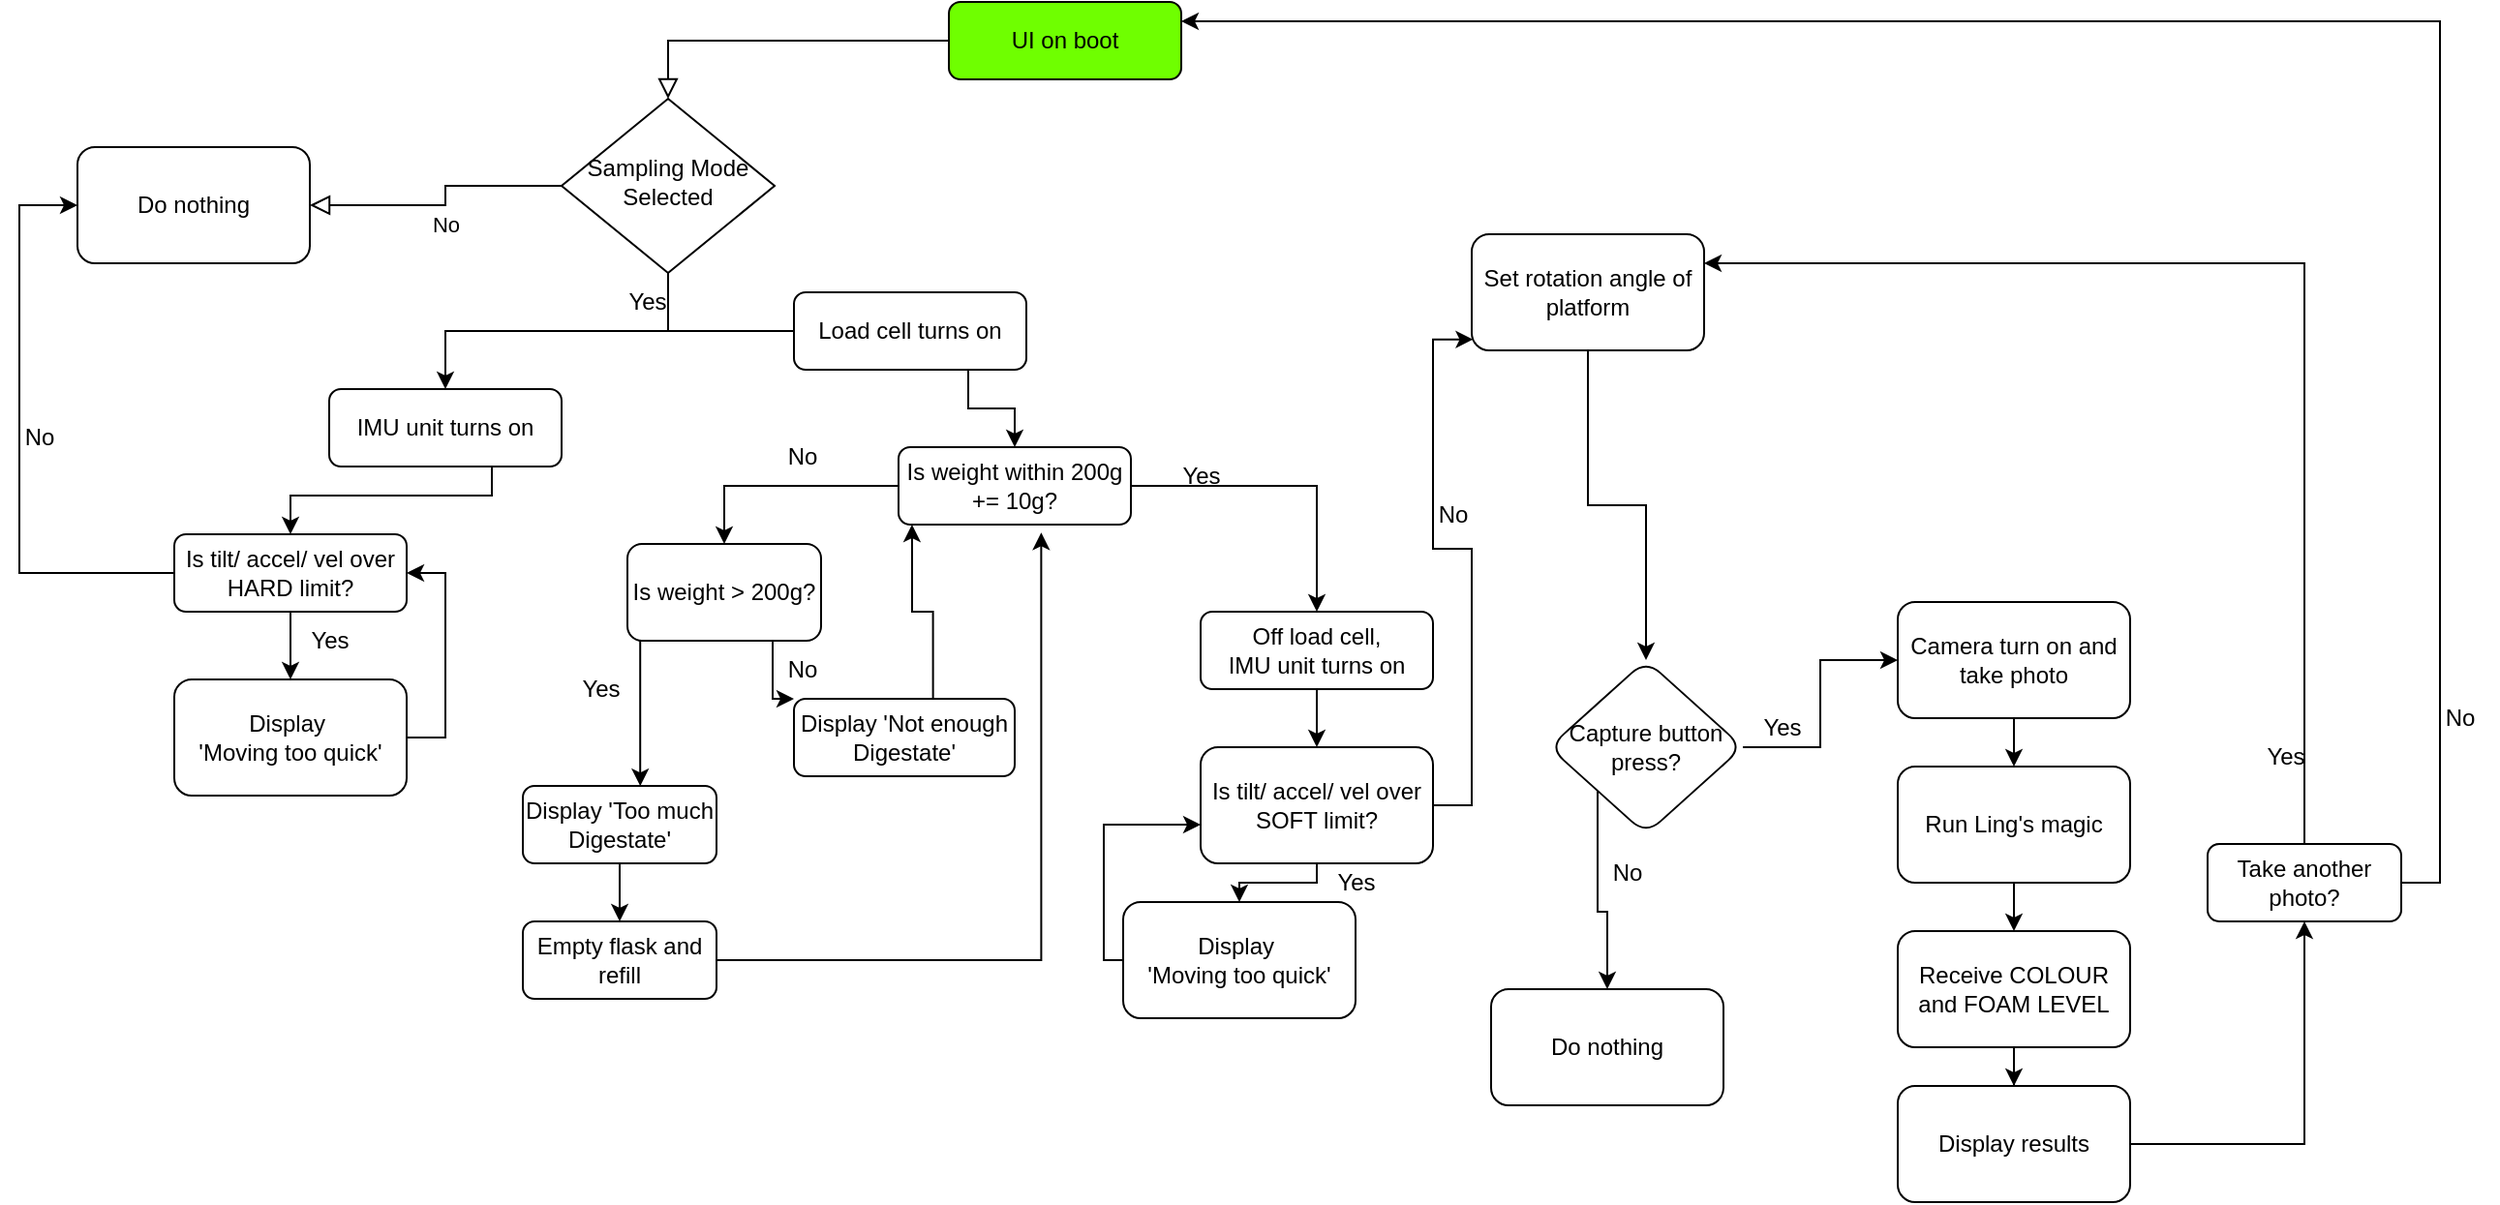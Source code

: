 <mxfile version="20.3.3" type="device"><diagram id="C5RBs43oDa-KdzZeNtuy" name="Page-1"><mxGraphModel dx="2030" dy="1123" grid="1" gridSize="10" guides="1" tooltips="1" connect="1" arrows="1" fold="1" page="1" pageScale="1" pageWidth="827" pageHeight="1169" math="0" shadow="0"><root><mxCell id="WIyWlLk6GJQsqaUBKTNV-0"/><mxCell id="WIyWlLk6GJQsqaUBKTNV-1" parent="WIyWlLk6GJQsqaUBKTNV-0"/><mxCell id="WIyWlLk6GJQsqaUBKTNV-2" value="" style="rounded=0;html=1;jettySize=auto;orthogonalLoop=1;fontSize=11;endArrow=block;endFill=0;endSize=8;strokeWidth=1;shadow=0;labelBackgroundColor=none;edgeStyle=orthogonalEdgeStyle;" parent="WIyWlLk6GJQsqaUBKTNV-1" source="WIyWlLk6GJQsqaUBKTNV-3" target="WIyWlLk6GJQsqaUBKTNV-6" edge="1"><mxGeometry relative="1" as="geometry"/></mxCell><mxCell id="WIyWlLk6GJQsqaUBKTNV-3" value="UI on boot" style="rounded=1;whiteSpace=wrap;html=1;fontSize=12;glass=0;strokeWidth=1;shadow=0;fillColor=#6FFF00;" parent="WIyWlLk6GJQsqaUBKTNV-1" vertex="1"><mxGeometry x="650" y="90" width="120" height="40" as="geometry"/></mxCell><mxCell id="WIyWlLk6GJQsqaUBKTNV-5" value="No" style="edgeStyle=orthogonalEdgeStyle;rounded=0;html=1;jettySize=auto;orthogonalLoop=1;fontSize=11;endArrow=block;endFill=0;endSize=8;strokeWidth=1;shadow=0;labelBackgroundColor=none;entryX=1;entryY=0.5;entryDx=0;entryDy=0;" parent="WIyWlLk6GJQsqaUBKTNV-1" source="WIyWlLk6GJQsqaUBKTNV-6" target="CLaUOM5KJfuJTvxzWpVy-11" edge="1"><mxGeometry y="10" relative="1" as="geometry"><mxPoint as="offset"/><Array as="points"><mxPoint x="390" y="185"/><mxPoint x="390" y="195"/></Array><mxPoint x="350" y="260" as="targetPoint"/></mxGeometry></mxCell><mxCell id="CLaUOM5KJfuJTvxzWpVy-12" style="edgeStyle=orthogonalEdgeStyle;rounded=0;orthogonalLoop=1;jettySize=auto;html=1;" edge="1" parent="WIyWlLk6GJQsqaUBKTNV-1" source="WIyWlLk6GJQsqaUBKTNV-6" target="WIyWlLk6GJQsqaUBKTNV-7"><mxGeometry relative="1" as="geometry"/></mxCell><mxCell id="WIyWlLk6GJQsqaUBKTNV-6" value="Sampling Mode Selected" style="rhombus;whiteSpace=wrap;html=1;shadow=0;fontFamily=Helvetica;fontSize=12;align=center;strokeWidth=1;spacing=6;spacingTop=-4;" parent="WIyWlLk6GJQsqaUBKTNV-1" vertex="1"><mxGeometry x="450" y="140" width="110" height="90" as="geometry"/></mxCell><mxCell id="VFZt3qEP5rl9xNziF2kw-1" value="" style="edgeStyle=orthogonalEdgeStyle;rounded=0;orthogonalLoop=1;jettySize=auto;html=1;" parent="WIyWlLk6GJQsqaUBKTNV-1" source="WIyWlLk6GJQsqaUBKTNV-7" target="VFZt3qEP5rl9xNziF2kw-0" edge="1"><mxGeometry relative="1" as="geometry"><Array as="points"><mxPoint x="414" y="345"/><mxPoint x="310" y="345"/></Array></mxGeometry></mxCell><mxCell id="VFZt3qEP5rl9xNziF2kw-7" value="" style="edgeStyle=orthogonalEdgeStyle;rounded=0;orthogonalLoop=1;jettySize=auto;html=1;" parent="WIyWlLk6GJQsqaUBKTNV-1" source="VFZt3qEP5rl9xNziF2kw-0" target="VFZt3qEP5rl9xNziF2kw-3" edge="1"><mxGeometry relative="1" as="geometry"/></mxCell><mxCell id="CLaUOM5KJfuJTvxzWpVy-13" style="edgeStyle=orthogonalEdgeStyle;rounded=0;orthogonalLoop=1;jettySize=auto;html=1;" edge="1" parent="WIyWlLk6GJQsqaUBKTNV-1" source="VFZt3qEP5rl9xNziF2kw-0" target="CLaUOM5KJfuJTvxzWpVy-11"><mxGeometry relative="1" as="geometry"><mxPoint x="170" y="200" as="targetPoint"/><Array as="points"><mxPoint x="170" y="385"/><mxPoint x="170" y="195"/></Array></mxGeometry></mxCell><mxCell id="VFZt3qEP5rl9xNziF2kw-0" value="Is tilt/ accel/ vel over HARD limit?" style="rounded=1;whiteSpace=wrap;html=1;fontSize=12;glass=0;strokeWidth=1;shadow=0;" parent="WIyWlLk6GJQsqaUBKTNV-1" vertex="1"><mxGeometry x="250" y="365" width="120" height="40" as="geometry"/></mxCell><mxCell id="CLaUOM5KJfuJTvxzWpVy-40" style="edgeStyle=orthogonalEdgeStyle;rounded=0;orthogonalLoop=1;jettySize=auto;html=1;entryX=1;entryY=0.5;entryDx=0;entryDy=0;" edge="1" parent="WIyWlLk6GJQsqaUBKTNV-1" source="VFZt3qEP5rl9xNziF2kw-3" target="VFZt3qEP5rl9xNziF2kw-0"><mxGeometry relative="1" as="geometry"><mxPoint x="390" y="380" as="targetPoint"/><Array as="points"><mxPoint x="390" y="470"/><mxPoint x="390" y="385"/></Array></mxGeometry></mxCell><mxCell id="VFZt3qEP5rl9xNziF2kw-3" value="Display&amp;nbsp;&lt;br&gt;'Moving too quick'" style="whiteSpace=wrap;html=1;rounded=1;glass=0;strokeWidth=1;shadow=0;" parent="WIyWlLk6GJQsqaUBKTNV-1" vertex="1"><mxGeometry x="250" y="440" width="120" height="60" as="geometry"/></mxCell><mxCell id="VFZt3qEP5rl9xNziF2kw-5" value="Yes" style="text;html=1;align=center;verticalAlign=middle;resizable=0;points=[];autosize=1;strokeColor=none;fillColor=none;" parent="WIyWlLk6GJQsqaUBKTNV-1" vertex="1"><mxGeometry x="474" y="230" width="40" height="30" as="geometry"/></mxCell><mxCell id="CLaUOM5KJfuJTvxzWpVy-16" style="edgeStyle=orthogonalEdgeStyle;rounded=0;orthogonalLoop=1;jettySize=auto;html=1;exitX=0.75;exitY=1;exitDx=0;exitDy=0;" edge="1" parent="WIyWlLk6GJQsqaUBKTNV-1" source="VFZt3qEP5rl9xNziF2kw-11" target="VFZt3qEP5rl9xNziF2kw-20"><mxGeometry relative="1" as="geometry"/></mxCell><mxCell id="VFZt3qEP5rl9xNziF2kw-11" value="Load cell turns on" style="rounded=1;whiteSpace=wrap;html=1;fontSize=12;glass=0;strokeWidth=1;shadow=0;" parent="WIyWlLk6GJQsqaUBKTNV-1" vertex="1"><mxGeometry x="570" y="240" width="120" height="40" as="geometry"/></mxCell><mxCell id="VFZt3qEP5rl9xNziF2kw-27" value="" style="edgeStyle=orthogonalEdgeStyle;rounded=0;orthogonalLoop=1;jettySize=auto;html=1;" parent="WIyWlLk6GJQsqaUBKTNV-1" source="VFZt3qEP5rl9xNziF2kw-17" target="VFZt3qEP5rl9xNziF2kw-26" edge="1"><mxGeometry relative="1" as="geometry"/></mxCell><mxCell id="VFZt3qEP5rl9xNziF2kw-17" value="Off load cell,&lt;br&gt;IMU unit turns on" style="rounded=1;whiteSpace=wrap;html=1;fontSize=12;glass=0;strokeWidth=1;shadow=0;" parent="WIyWlLk6GJQsqaUBKTNV-1" vertex="1"><mxGeometry x="780" y="405" width="120" height="40" as="geometry"/></mxCell><mxCell id="CLaUOM5KJfuJTvxzWpVy-21" style="edgeStyle=orthogonalEdgeStyle;rounded=0;orthogonalLoop=1;jettySize=auto;html=1;entryX=0.5;entryY=0;entryDx=0;entryDy=0;" edge="1" parent="WIyWlLk6GJQsqaUBKTNV-1" source="VFZt3qEP5rl9xNziF2kw-20" target="CLaUOM5KJfuJTvxzWpVy-0"><mxGeometry relative="1" as="geometry"/></mxCell><mxCell id="CLaUOM5KJfuJTvxzWpVy-23" style="edgeStyle=orthogonalEdgeStyle;rounded=0;orthogonalLoop=1;jettySize=auto;html=1;" edge="1" parent="WIyWlLk6GJQsqaUBKTNV-1" source="VFZt3qEP5rl9xNziF2kw-20" target="VFZt3qEP5rl9xNziF2kw-17"><mxGeometry relative="1" as="geometry"/></mxCell><mxCell id="VFZt3qEP5rl9xNziF2kw-20" value="Is weight within 200g += 10g?" style="rounded=1;whiteSpace=wrap;html=1;fontSize=12;glass=0;strokeWidth=1;shadow=0;" parent="WIyWlLk6GJQsqaUBKTNV-1" vertex="1"><mxGeometry x="624" y="320" width="120" height="40" as="geometry"/></mxCell><mxCell id="VFZt3qEP5rl9xNziF2kw-22" value="Yes" style="text;html=1;align=center;verticalAlign=middle;resizable=0;points=[];autosize=1;strokeColor=none;fillColor=none;" parent="WIyWlLk6GJQsqaUBKTNV-1" vertex="1"><mxGeometry x="760" y="320" width="40" height="30" as="geometry"/></mxCell><mxCell id="CLaUOM5KJfuJTvxzWpVy-44" style="edgeStyle=orthogonalEdgeStyle;rounded=0;orthogonalLoop=1;jettySize=auto;html=1;entryX=0.5;entryY=0;entryDx=0;entryDy=0;" edge="1" parent="WIyWlLk6GJQsqaUBKTNV-1" source="VFZt3qEP5rl9xNziF2kw-23" target="CLaUOM5KJfuJTvxzWpVy-43"><mxGeometry relative="1" as="geometry"/></mxCell><mxCell id="VFZt3qEP5rl9xNziF2kw-23" value="Display 'Too much Digestate'" style="rounded=1;whiteSpace=wrap;html=1;fontSize=12;glass=0;strokeWidth=1;shadow=0;" parent="WIyWlLk6GJQsqaUBKTNV-1" vertex="1"><mxGeometry x="430" y="495" width="100" height="40" as="geometry"/></mxCell><mxCell id="VFZt3qEP5rl9xNziF2kw-25" value="No" style="text;html=1;align=center;verticalAlign=middle;resizable=0;points=[];autosize=1;strokeColor=none;fillColor=none;" parent="WIyWlLk6GJQsqaUBKTNV-1" vertex="1"><mxGeometry x="554" y="310" width="40" height="30" as="geometry"/></mxCell><mxCell id="CLaUOM5KJfuJTvxzWpVy-31" style="edgeStyle=orthogonalEdgeStyle;rounded=0;orthogonalLoop=1;jettySize=auto;html=1;exitX=0.5;exitY=1;exitDx=0;exitDy=0;entryX=0.5;entryY=0;entryDx=0;entryDy=0;" edge="1" parent="WIyWlLk6GJQsqaUBKTNV-1" source="VFZt3qEP5rl9xNziF2kw-26" target="VFZt3qEP5rl9xNziF2kw-28"><mxGeometry relative="1" as="geometry"><Array as="points"><mxPoint x="840" y="545"/><mxPoint x="800" y="545"/></Array></mxGeometry></mxCell><mxCell id="CLaUOM5KJfuJTvxzWpVy-37" style="edgeStyle=orthogonalEdgeStyle;rounded=0;orthogonalLoop=1;jettySize=auto;html=1;entryX=0.006;entryY=0.906;entryDx=0;entryDy=0;entryPerimeter=0;" edge="1" parent="WIyWlLk6GJQsqaUBKTNV-1" source="VFZt3qEP5rl9xNziF2kw-26" target="CLaUOM5KJfuJTvxzWpVy-34"><mxGeometry relative="1" as="geometry"/></mxCell><mxCell id="VFZt3qEP5rl9xNziF2kw-26" value="Is tilt/ accel/ vel over SOFT limit?" style="whiteSpace=wrap;html=1;rounded=1;glass=0;strokeWidth=1;shadow=0;" parent="WIyWlLk6GJQsqaUBKTNV-1" vertex="1"><mxGeometry x="780" y="475" width="120" height="60" as="geometry"/></mxCell><mxCell id="CLaUOM5KJfuJTvxzWpVy-39" style="edgeStyle=orthogonalEdgeStyle;rounded=0;orthogonalLoop=1;jettySize=auto;html=1;entryX=0;entryY=0.667;entryDx=0;entryDy=0;entryPerimeter=0;" edge="1" parent="WIyWlLk6GJQsqaUBKTNV-1" source="VFZt3qEP5rl9xNziF2kw-28" target="VFZt3qEP5rl9xNziF2kw-26"><mxGeometry relative="1" as="geometry"><mxPoint x="730" y="515" as="targetPoint"/><Array as="points"><mxPoint x="730" y="585"/><mxPoint x="730" y="515"/></Array></mxGeometry></mxCell><mxCell id="VFZt3qEP5rl9xNziF2kw-28" value="Display&amp;nbsp;&lt;br&gt;'Moving too quick'" style="whiteSpace=wrap;html=1;rounded=1;glass=0;strokeWidth=1;shadow=0;fontStyle=0" parent="WIyWlLk6GJQsqaUBKTNV-1" vertex="1"><mxGeometry x="740" y="555" width="120" height="60" as="geometry"/></mxCell><mxCell id="VFZt3qEP5rl9xNziF2kw-30" value="Yes" style="text;html=1;align=center;verticalAlign=middle;resizable=0;points=[];autosize=1;strokeColor=none;fillColor=none;" parent="WIyWlLk6GJQsqaUBKTNV-1" vertex="1"><mxGeometry x="840" y="530" width="40" height="30" as="geometry"/></mxCell><mxCell id="VFZt3qEP5rl9xNziF2kw-34" value="" style="edgeStyle=orthogonalEdgeStyle;rounded=0;orthogonalLoop=1;jettySize=auto;html=1;" parent="WIyWlLk6GJQsqaUBKTNV-1" source="VFZt3qEP5rl9xNziF2kw-31" target="VFZt3qEP5rl9xNziF2kw-33" edge="1"><mxGeometry relative="1" as="geometry"/></mxCell><mxCell id="VFZt3qEP5rl9xNziF2kw-31" value="Camera turn on and take photo" style="rounded=1;whiteSpace=wrap;html=1;glass=0;strokeWidth=1;shadow=0;" parent="WIyWlLk6GJQsqaUBKTNV-1" vertex="1"><mxGeometry x="1140" y="400" width="120" height="60" as="geometry"/></mxCell><mxCell id="VFZt3qEP5rl9xNziF2kw-36" value="" style="edgeStyle=orthogonalEdgeStyle;rounded=0;orthogonalLoop=1;jettySize=auto;html=1;" parent="WIyWlLk6GJQsqaUBKTNV-1" source="VFZt3qEP5rl9xNziF2kw-33" target="VFZt3qEP5rl9xNziF2kw-35" edge="1"><mxGeometry relative="1" as="geometry"/></mxCell><mxCell id="VFZt3qEP5rl9xNziF2kw-33" value="Run Ling's magic" style="rounded=1;whiteSpace=wrap;html=1;glass=0;strokeWidth=1;shadow=0;" parent="WIyWlLk6GJQsqaUBKTNV-1" vertex="1"><mxGeometry x="1140" y="485" width="120" height="60" as="geometry"/></mxCell><mxCell id="VFZt3qEP5rl9xNziF2kw-48" value="" style="edgeStyle=orthogonalEdgeStyle;rounded=0;orthogonalLoop=1;jettySize=auto;html=1;" parent="WIyWlLk6GJQsqaUBKTNV-1" source="VFZt3qEP5rl9xNziF2kw-35" target="VFZt3qEP5rl9xNziF2kw-47" edge="1"><mxGeometry relative="1" as="geometry"/></mxCell><mxCell id="VFZt3qEP5rl9xNziF2kw-35" value="Receive COLOUR&lt;br&gt;and FOAM LEVEL" style="rounded=1;whiteSpace=wrap;html=1;glass=0;strokeWidth=1;shadow=0;" parent="WIyWlLk6GJQsqaUBKTNV-1" vertex="1"><mxGeometry x="1140" y="570" width="120" height="60" as="geometry"/></mxCell><mxCell id="CLaUOM5KJfuJTvxzWpVy-32" style="edgeStyle=orthogonalEdgeStyle;rounded=0;orthogonalLoop=1;jettySize=auto;html=1;entryX=0;entryY=0.5;entryDx=0;entryDy=0;" edge="1" parent="WIyWlLk6GJQsqaUBKTNV-1" source="VFZt3qEP5rl9xNziF2kw-40" target="VFZt3qEP5rl9xNziF2kw-31"><mxGeometry relative="1" as="geometry"/></mxCell><mxCell id="CLaUOM5KJfuJTvxzWpVy-33" style="edgeStyle=orthogonalEdgeStyle;rounded=0;orthogonalLoop=1;jettySize=auto;html=1;exitX=0;exitY=1;exitDx=0;exitDy=0;" edge="1" parent="WIyWlLk6GJQsqaUBKTNV-1" source="VFZt3qEP5rl9xNziF2kw-40" target="VFZt3qEP5rl9xNziF2kw-43"><mxGeometry relative="1" as="geometry"/></mxCell><mxCell id="VFZt3qEP5rl9xNziF2kw-40" value="Capture button press?" style="rhombus;whiteSpace=wrap;html=1;rounded=1;glass=0;strokeWidth=1;shadow=0;" parent="WIyWlLk6GJQsqaUBKTNV-1" vertex="1"><mxGeometry x="960" y="430" width="100" height="90" as="geometry"/></mxCell><mxCell id="VFZt3qEP5rl9xNziF2kw-43" value="Do nothing" style="rounded=1;whiteSpace=wrap;html=1;glass=0;strokeWidth=1;shadow=0;" parent="WIyWlLk6GJQsqaUBKTNV-1" vertex="1"><mxGeometry x="930" y="600" width="120" height="60" as="geometry"/></mxCell><mxCell id="VFZt3qEP5rl9xNziF2kw-45" value="Yes" style="text;html=1;align=center;verticalAlign=middle;resizable=0;points=[];autosize=1;strokeColor=none;fillColor=none;" parent="WIyWlLk6GJQsqaUBKTNV-1" vertex="1"><mxGeometry x="1060" y="450" width="40" height="30" as="geometry"/></mxCell><mxCell id="CLaUOM5KJfuJTvxzWpVy-51" style="edgeStyle=orthogonalEdgeStyle;rounded=0;orthogonalLoop=1;jettySize=auto;html=1;entryX=0.5;entryY=1;entryDx=0;entryDy=0;" edge="1" parent="WIyWlLk6GJQsqaUBKTNV-1" source="VFZt3qEP5rl9xNziF2kw-47" target="CLaUOM5KJfuJTvxzWpVy-46"><mxGeometry relative="1" as="geometry"><mxPoint x="1390" y="680" as="targetPoint"/></mxGeometry></mxCell><mxCell id="VFZt3qEP5rl9xNziF2kw-47" value="Display results" style="rounded=1;whiteSpace=wrap;html=1;glass=0;strokeWidth=1;shadow=0;" parent="WIyWlLk6GJQsqaUBKTNV-1" vertex="1"><mxGeometry x="1140" y="650" width="120" height="60" as="geometry"/></mxCell><mxCell id="CLaUOM5KJfuJTvxzWpVy-18" style="edgeStyle=orthogonalEdgeStyle;rounded=0;orthogonalLoop=1;jettySize=auto;html=1;entryX=0.606;entryY=0.002;entryDx=0;entryDy=0;entryPerimeter=0;" edge="1" parent="WIyWlLk6GJQsqaUBKTNV-1" source="CLaUOM5KJfuJTvxzWpVy-0" target="VFZt3qEP5rl9xNziF2kw-23"><mxGeometry relative="1" as="geometry"><Array as="points"><mxPoint x="490" y="458"/></Array></mxGeometry></mxCell><mxCell id="CLaUOM5KJfuJTvxzWpVy-20" style="edgeStyle=orthogonalEdgeStyle;rounded=0;orthogonalLoop=1;jettySize=auto;html=1;entryX=0;entryY=0;entryDx=0;entryDy=0;exitX=0.75;exitY=1;exitDx=0;exitDy=0;" edge="1" parent="WIyWlLk6GJQsqaUBKTNV-1" source="CLaUOM5KJfuJTvxzWpVy-0" target="CLaUOM5KJfuJTvxzWpVy-5"><mxGeometry relative="1" as="geometry"><Array as="points"><mxPoint x="559" y="450"/><mxPoint x="560" y="450"/></Array></mxGeometry></mxCell><mxCell id="CLaUOM5KJfuJTvxzWpVy-0" value="Is weight &amp;gt; 200g?" style="rounded=1;whiteSpace=wrap;html=1;" vertex="1" parent="WIyWlLk6GJQsqaUBKTNV-1"><mxGeometry x="484" y="370" width="100" height="50" as="geometry"/></mxCell><mxCell id="CLaUOM5KJfuJTvxzWpVy-2" value="Yes" style="text;html=1;align=center;verticalAlign=middle;resizable=0;points=[];autosize=1;strokeColor=none;fillColor=none;" vertex="1" parent="WIyWlLk6GJQsqaUBKTNV-1"><mxGeometry x="450" y="430" width="40" height="30" as="geometry"/></mxCell><mxCell id="CLaUOM5KJfuJTvxzWpVy-41" style="edgeStyle=orthogonalEdgeStyle;rounded=0;orthogonalLoop=1;jettySize=auto;html=1;exitX=0.63;exitY=0;exitDx=0;exitDy=0;entryX=0.058;entryY=1;entryDx=0;entryDy=0;entryPerimeter=0;exitPerimeter=0;" edge="1" parent="WIyWlLk6GJQsqaUBKTNV-1" source="CLaUOM5KJfuJTvxzWpVy-5" target="VFZt3qEP5rl9xNziF2kw-20"><mxGeometry relative="1" as="geometry"><mxPoint x="650.0" y="390" as="targetPoint"/><Array as="points"/></mxGeometry></mxCell><mxCell id="CLaUOM5KJfuJTvxzWpVy-5" value="Display 'Not enough Digestate'" style="rounded=1;whiteSpace=wrap;html=1;fontSize=12;glass=0;strokeWidth=1;shadow=0;" vertex="1" parent="WIyWlLk6GJQsqaUBKTNV-1"><mxGeometry x="570" y="450" width="114" height="40" as="geometry"/></mxCell><mxCell id="CLaUOM5KJfuJTvxzWpVy-7" value="No" style="text;html=1;align=center;verticalAlign=middle;resizable=0;points=[];autosize=1;strokeColor=none;fillColor=none;" vertex="1" parent="WIyWlLk6GJQsqaUBKTNV-1"><mxGeometry x="554" y="420" width="40" height="30" as="geometry"/></mxCell><mxCell id="VFZt3qEP5rl9xNziF2kw-46" value="No" style="text;html=1;align=center;verticalAlign=middle;resizable=0;points=[];autosize=1;strokeColor=none;fillColor=none;" parent="WIyWlLk6GJQsqaUBKTNV-1" vertex="1"><mxGeometry x="980" y="525" width="40" height="30" as="geometry"/></mxCell><mxCell id="WIyWlLk6GJQsqaUBKTNV-7" value="IMU unit turns on" style="rounded=1;whiteSpace=wrap;html=1;fontSize=12;glass=0;strokeWidth=1;shadow=0;" parent="WIyWlLk6GJQsqaUBKTNV-1" vertex="1"><mxGeometry x="330" y="290" width="120" height="40" as="geometry"/></mxCell><mxCell id="CLaUOM5KJfuJTvxzWpVy-9" value="" style="edgeStyle=orthogonalEdgeStyle;rounded=0;orthogonalLoop=1;jettySize=auto;html=1;entryX=0;entryY=0.5;entryDx=0;entryDy=0;endArrow=none;" edge="1" parent="WIyWlLk6GJQsqaUBKTNV-1" source="WIyWlLk6GJQsqaUBKTNV-6" target="VFZt3qEP5rl9xNziF2kw-11"><mxGeometry relative="1" as="geometry"><Array as="points"><mxPoint x="505" y="260"/></Array><mxPoint x="405" y="270" as="sourcePoint"/><mxPoint x="760" y="270" as="targetPoint"/></mxGeometry></mxCell><mxCell id="CLaUOM5KJfuJTvxzWpVy-11" value="Do nothing" style="whiteSpace=wrap;html=1;rounded=1;glass=0;strokeWidth=1;shadow=0;" vertex="1" parent="WIyWlLk6GJQsqaUBKTNV-1"><mxGeometry x="200" y="165" width="120" height="60" as="geometry"/></mxCell><mxCell id="CLaUOM5KJfuJTvxzWpVy-14" value="No" style="text;html=1;align=center;verticalAlign=middle;resizable=0;points=[];autosize=1;strokeColor=none;fillColor=none;" vertex="1" parent="WIyWlLk6GJQsqaUBKTNV-1"><mxGeometry x="160" y="300" width="40" height="30" as="geometry"/></mxCell><mxCell id="CLaUOM5KJfuJTvxzWpVy-15" value="Yes" style="text;html=1;align=center;verticalAlign=middle;resizable=0;points=[];autosize=1;strokeColor=none;fillColor=none;" vertex="1" parent="WIyWlLk6GJQsqaUBKTNV-1"><mxGeometry x="310" y="405" width="40" height="30" as="geometry"/></mxCell><mxCell id="CLaUOM5KJfuJTvxzWpVy-35" style="edgeStyle=orthogonalEdgeStyle;rounded=0;orthogonalLoop=1;jettySize=auto;html=1;entryX=0.5;entryY=0;entryDx=0;entryDy=0;" edge="1" parent="WIyWlLk6GJQsqaUBKTNV-1" source="CLaUOM5KJfuJTvxzWpVy-34" target="VFZt3qEP5rl9xNziF2kw-40"><mxGeometry relative="1" as="geometry"/></mxCell><mxCell id="CLaUOM5KJfuJTvxzWpVy-34" value="Set rotation angle of platform" style="rounded=1;whiteSpace=wrap;html=1;glass=0;strokeWidth=1;shadow=0;" vertex="1" parent="WIyWlLk6GJQsqaUBKTNV-1"><mxGeometry x="920" y="210" width="120" height="60" as="geometry"/></mxCell><mxCell id="CLaUOM5KJfuJTvxzWpVy-38" value="No" style="text;html=1;align=center;verticalAlign=middle;resizable=0;points=[];autosize=1;strokeColor=none;fillColor=none;" vertex="1" parent="WIyWlLk6GJQsqaUBKTNV-1"><mxGeometry x="890" y="340" width="40" height="30" as="geometry"/></mxCell><mxCell id="CLaUOM5KJfuJTvxzWpVy-45" style="edgeStyle=orthogonalEdgeStyle;rounded=0;orthogonalLoop=1;jettySize=auto;html=1;entryX=0.614;entryY=1.104;entryDx=0;entryDy=0;entryPerimeter=0;" edge="1" parent="WIyWlLk6GJQsqaUBKTNV-1" source="CLaUOM5KJfuJTvxzWpVy-43" target="VFZt3qEP5rl9xNziF2kw-20"><mxGeometry relative="1" as="geometry"><mxPoint x="700.0" y="560" as="targetPoint"/></mxGeometry></mxCell><mxCell id="CLaUOM5KJfuJTvxzWpVy-43" value="Empty flask and refill" style="rounded=1;whiteSpace=wrap;html=1;fontSize=12;glass=0;strokeWidth=1;shadow=0;" vertex="1" parent="WIyWlLk6GJQsqaUBKTNV-1"><mxGeometry x="430" y="565" width="100" height="40" as="geometry"/></mxCell><mxCell id="CLaUOM5KJfuJTvxzWpVy-50" style="edgeStyle=orthogonalEdgeStyle;rounded=0;orthogonalLoop=1;jettySize=auto;html=1;entryX=1;entryY=0.25;entryDx=0;entryDy=0;" edge="1" parent="WIyWlLk6GJQsqaUBKTNV-1" source="CLaUOM5KJfuJTvxzWpVy-46" target="CLaUOM5KJfuJTvxzWpVy-34"><mxGeometry relative="1" as="geometry"><mxPoint x="1350" y="230" as="targetPoint"/><Array as="points"><mxPoint x="1350" y="225"/></Array></mxGeometry></mxCell><mxCell id="CLaUOM5KJfuJTvxzWpVy-52" style="edgeStyle=orthogonalEdgeStyle;rounded=0;orthogonalLoop=1;jettySize=auto;html=1;entryX=1;entryY=0.25;entryDx=0;entryDy=0;" edge="1" parent="WIyWlLk6GJQsqaUBKTNV-1" source="CLaUOM5KJfuJTvxzWpVy-46" target="WIyWlLk6GJQsqaUBKTNV-3"><mxGeometry relative="1" as="geometry"><mxPoint x="1420" y="110" as="targetPoint"/><Array as="points"><mxPoint x="1420" y="545"/><mxPoint x="1420" y="100"/></Array></mxGeometry></mxCell><mxCell id="CLaUOM5KJfuJTvxzWpVy-46" value="Take another photo?" style="rounded=1;whiteSpace=wrap;html=1;fontSize=12;glass=0;strokeWidth=1;shadow=0;" vertex="1" parent="WIyWlLk6GJQsqaUBKTNV-1"><mxGeometry x="1300" y="525" width="100" height="40" as="geometry"/></mxCell><mxCell id="CLaUOM5KJfuJTvxzWpVy-49" value="Yes" style="text;html=1;align=center;verticalAlign=middle;resizable=0;points=[];autosize=1;strokeColor=none;fillColor=none;" vertex="1" parent="WIyWlLk6GJQsqaUBKTNV-1"><mxGeometry x="1320" y="465" width="40" height="30" as="geometry"/></mxCell><mxCell id="CLaUOM5KJfuJTvxzWpVy-53" value="No" style="text;html=1;align=center;verticalAlign=middle;resizable=0;points=[];autosize=1;strokeColor=none;fillColor=none;" vertex="1" parent="WIyWlLk6GJQsqaUBKTNV-1"><mxGeometry x="1410" y="445" width="40" height="30" as="geometry"/></mxCell></root></mxGraphModel></diagram></mxfile>